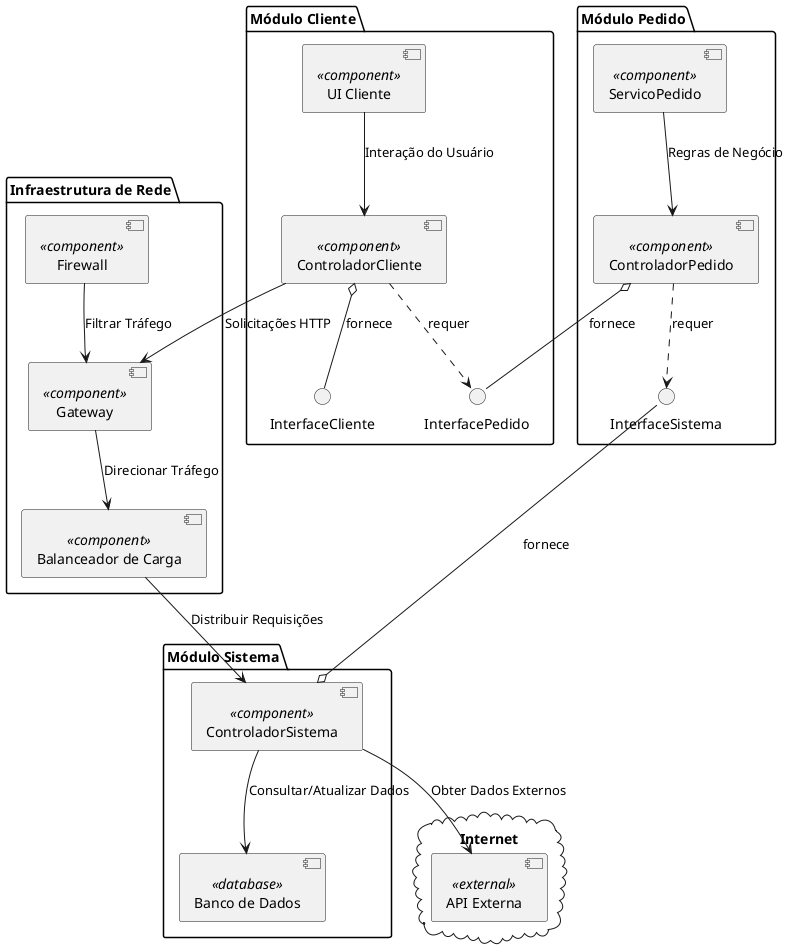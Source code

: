 @startuml
cloud "Internet" {
    [API Externa] <<external>>
}

package "Módulo Cliente" {
    [ControladorCliente] <<component>>
    [UI Cliente] <<component>>

    interface "InterfaceCliente" as ICCliente
    [ControladorCliente] o-- ICCliente : fornece
    [UI Cliente] --> [ControladorCliente] : Interação do Usuário

    interface "InterfacePedido" as ICPedido
    [ControladorCliente] ..> ICPedido : requer
}

package "Módulo Pedido" {
    [ControladorPedido] <<component>>
    [ServicoPedido] <<component>>

    interface "InterfacePedido" as ICPedido
    [ControladorPedido] o-- ICPedido : fornece

    interface "InterfaceSistema" as ICSistema
    [ControladorPedido] ..> ICSistema : requer

    [ServicoPedido] --> [ControladorPedido] : Regras de Negócio
}

package "Módulo Sistema" {
    [ControladorSistema] <<component>>
    [Banco de Dados] <<database>>

    interface "InterfaceSistema" as ICSistema
    [ControladorSistema] o-- ICSistema : fornece
    [ControladorSistema] --> [Banco de Dados] : Consultar/Atualizar Dados
}

package "Infraestrutura de Rede" {
    [Gateway] <<component>>
    [Balanceador de Carga] <<component>>
    [Firewall] <<component>>

    [Gateway] --> [Balanceador de Carga] : Direcionar Tráfego
    [Balanceador de Carga] --> [ControladorSistema] : Distribuir Requisições
    [Firewall] --> [Gateway] : Filtrar Tráfego
}

[ControladorCliente] --> [Gateway] : Solicitações HTTP
[ControladorSistema] --> [API Externa] : Obter Dados Externos
@enduml

